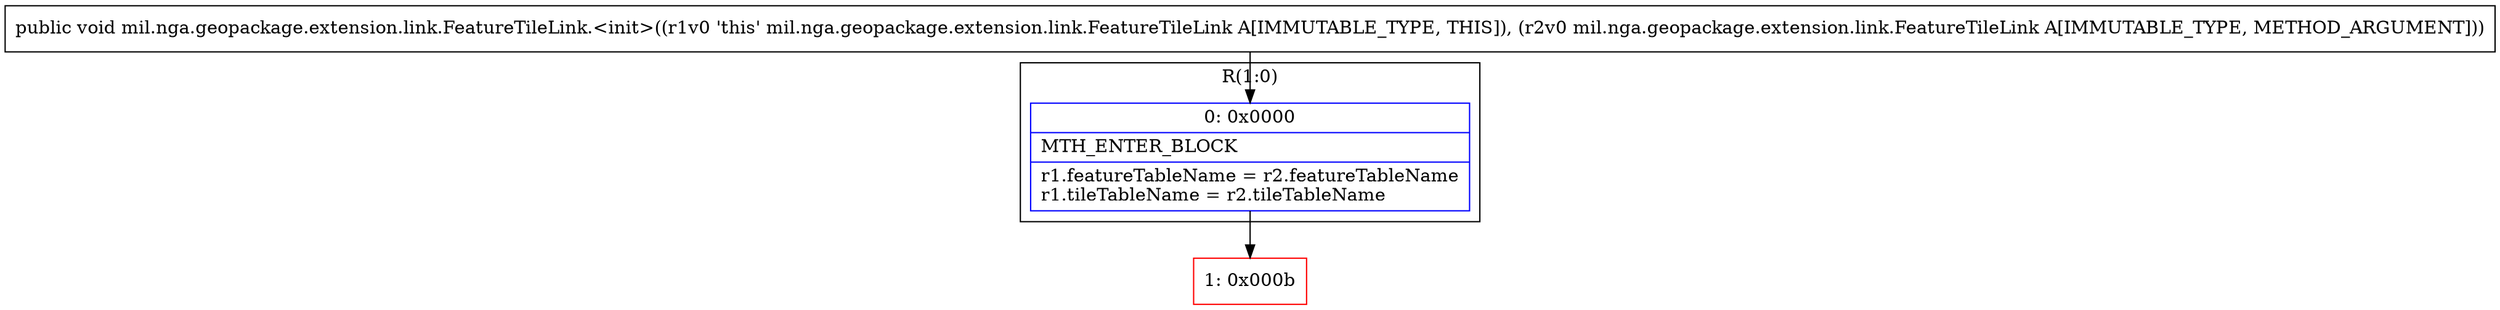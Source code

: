 digraph "CFG formil.nga.geopackage.extension.link.FeatureTileLink.\<init\>(Lmil\/nga\/geopackage\/extension\/link\/FeatureTileLink;)V" {
subgraph cluster_Region_1285911124 {
label = "R(1:0)";
node [shape=record,color=blue];
Node_0 [shape=record,label="{0\:\ 0x0000|MTH_ENTER_BLOCK\l|r1.featureTableName = r2.featureTableName\lr1.tileTableName = r2.tileTableName\l}"];
}
Node_1 [shape=record,color=red,label="{1\:\ 0x000b}"];
MethodNode[shape=record,label="{public void mil.nga.geopackage.extension.link.FeatureTileLink.\<init\>((r1v0 'this' mil.nga.geopackage.extension.link.FeatureTileLink A[IMMUTABLE_TYPE, THIS]), (r2v0 mil.nga.geopackage.extension.link.FeatureTileLink A[IMMUTABLE_TYPE, METHOD_ARGUMENT])) }"];
MethodNode -> Node_0;
Node_0 -> Node_1;
}

